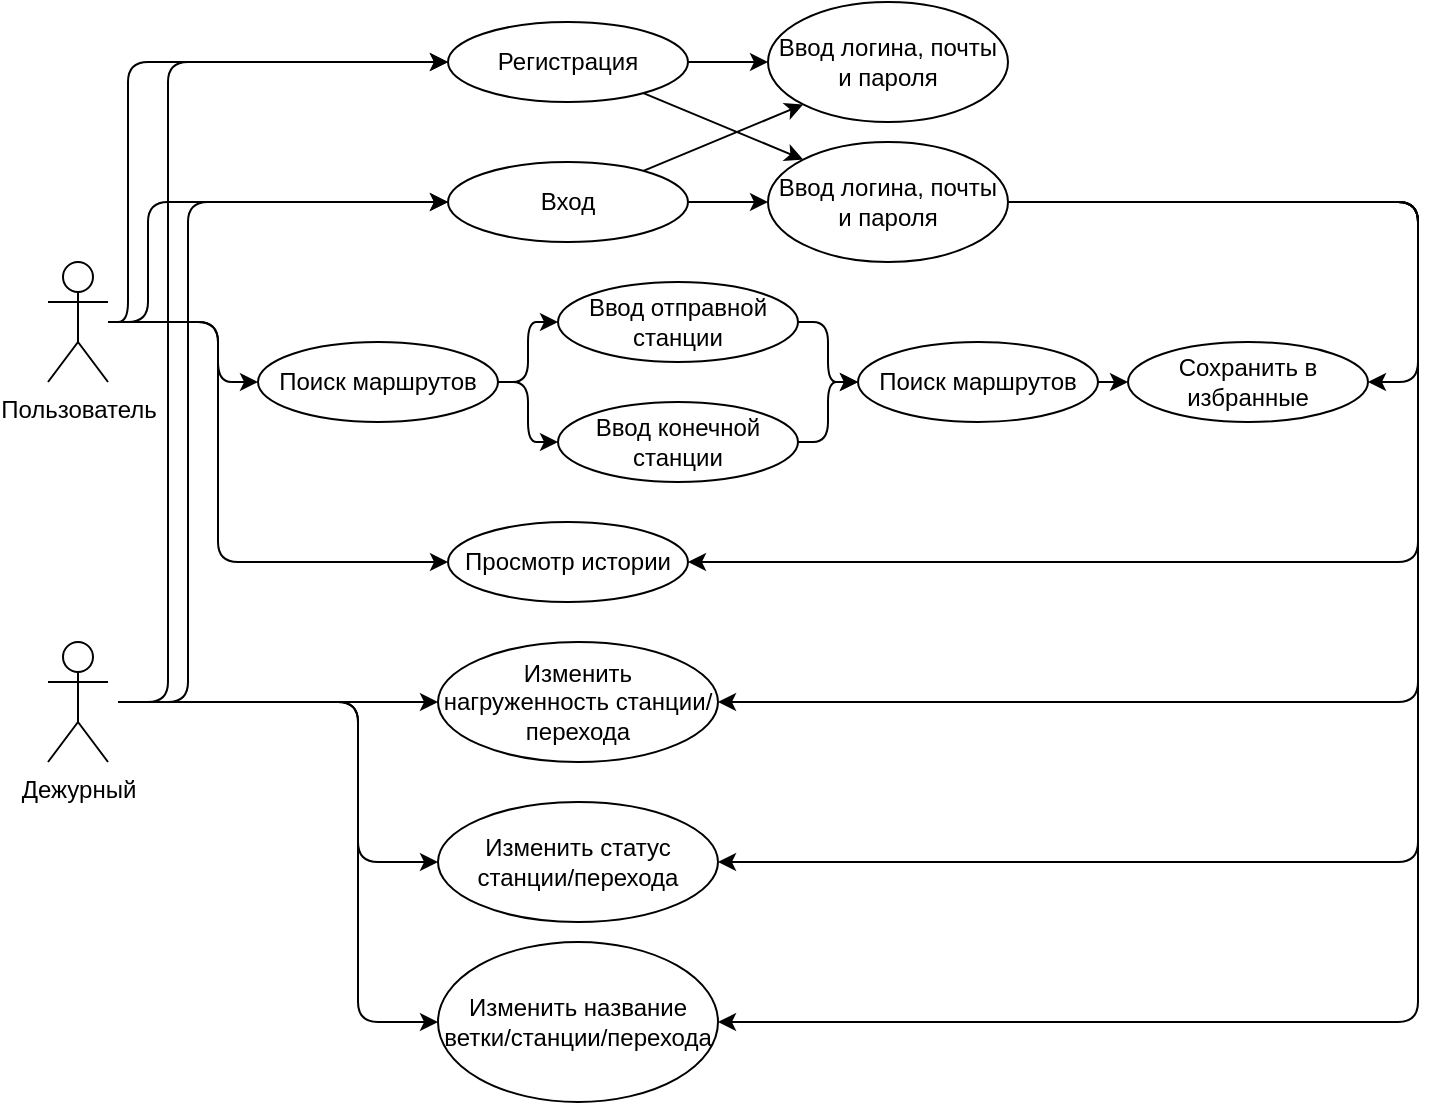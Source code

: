 <mxfile>
    <diagram id="rMYY26GnUD_YSgXo3cjE" name="Page-1">
        <mxGraphModel dx="1110" dy="764" grid="1" gridSize="10" guides="1" tooltips="1" connect="1" arrows="1" fold="1" page="1" pageScale="1" pageWidth="850" pageHeight="1100" math="0" shadow="0">
            <root>
                <mxCell id="0"/>
                <mxCell id="1" parent="0"/>
                <mxCell id="2" style="edgeStyle=orthogonalEdgeStyle;html=1;entryX=0;entryY=0.5;entryDx=0;entryDy=0;" parent="1" target="20" edge="1">
                    <mxGeometry relative="1" as="geometry">
                        <Array as="points">
                            <mxPoint x="125" y="380"/>
                            <mxPoint x="125" y="250"/>
                        </Array>
                        <mxPoint x="115" y="380" as="sourcePoint"/>
                    </mxGeometry>
                </mxCell>
                <mxCell id="3" style="edgeStyle=orthogonalEdgeStyle;html=1;entryX=0;entryY=0.5;entryDx=0;entryDy=0;" parent="1" target="23" edge="1">
                    <mxGeometry relative="1" as="geometry">
                        <Array as="points">
                            <mxPoint x="135" y="380"/>
                            <mxPoint x="135" y="320"/>
                        </Array>
                        <mxPoint x="115" y="380" as="sourcePoint"/>
                    </mxGeometry>
                </mxCell>
                <mxCell id="58" style="edgeStyle=orthogonalEdgeStyle;html=1;entryX=0;entryY=0.5;entryDx=0;entryDy=0;" parent="1" target="57" edge="1">
                    <mxGeometry relative="1" as="geometry">
                        <mxPoint x="115" y="380" as="sourcePoint"/>
                        <Array as="points">
                            <mxPoint x="170" y="380"/>
                            <mxPoint x="170" y="500"/>
                        </Array>
                    </mxGeometry>
                </mxCell>
                <mxCell id="85" style="edgeStyle=orthogonalEdgeStyle;html=1;entryX=0;entryY=0.5;entryDx=0;entryDy=0;" edge="1" parent="1" source="5" target="80">
                    <mxGeometry relative="1" as="geometry">
                        <Array as="points">
                            <mxPoint x="170" y="380"/>
                            <mxPoint x="170" y="410"/>
                        </Array>
                    </mxGeometry>
                </mxCell>
                <mxCell id="5" value="Пользователь" style="shape=umlActor;verticalLabelPosition=bottom;verticalAlign=top;html=1;outlineConnect=0;" parent="1" vertex="1">
                    <mxGeometry x="85" y="350" width="30" height="60" as="geometry"/>
                </mxCell>
                <mxCell id="9" style="edgeStyle=orthogonalEdgeStyle;html=1;entryX=0;entryY=0.5;entryDx=0;entryDy=0;" parent="1" target="20" edge="1">
                    <mxGeometry relative="1" as="geometry">
                        <Array as="points">
                            <mxPoint x="145" y="570"/>
                            <mxPoint x="145" y="250"/>
                        </Array>
                        <mxPoint x="120" y="570" as="sourcePoint"/>
                    </mxGeometry>
                </mxCell>
                <mxCell id="10" style="edgeStyle=orthogonalEdgeStyle;html=1;" parent="1" target="23" edge="1">
                    <mxGeometry relative="1" as="geometry">
                        <Array as="points">
                            <mxPoint x="155" y="570"/>
                            <mxPoint x="155" y="320"/>
                        </Array>
                        <mxPoint x="120" y="570" as="sourcePoint"/>
                    </mxGeometry>
                </mxCell>
                <mxCell id="11" style="edgeStyle=none;html=1;" parent="1" target="36" edge="1">
                    <mxGeometry relative="1" as="geometry">
                        <mxPoint x="120" y="570" as="sourcePoint"/>
                    </mxGeometry>
                </mxCell>
                <mxCell id="68" style="edgeStyle=orthogonalEdgeStyle;html=1;entryX=0;entryY=0.5;entryDx=0;entryDy=0;" parent="1" target="66" edge="1">
                    <mxGeometry relative="1" as="geometry">
                        <mxPoint x="120" y="570" as="sourcePoint"/>
                        <Array as="points">
                            <mxPoint x="240" y="570"/>
                            <mxPoint x="240" y="650"/>
                        </Array>
                    </mxGeometry>
                </mxCell>
                <mxCell id="87" style="edgeStyle=orthogonalEdgeStyle;html=1;entryX=0;entryY=0.5;entryDx=0;entryDy=0;" edge="1" parent="1" target="86">
                    <mxGeometry relative="1" as="geometry">
                        <mxPoint x="120" y="570" as="sourcePoint"/>
                        <Array as="points">
                            <mxPoint x="240" y="570"/>
                            <mxPoint x="240" y="730"/>
                        </Array>
                    </mxGeometry>
                </mxCell>
                <mxCell id="12" value="Дежурный" style="shape=umlActor;verticalLabelPosition=bottom;verticalAlign=top;html=1;outlineConnect=0;" parent="1" vertex="1">
                    <mxGeometry x="85" y="540" width="30" height="60" as="geometry"/>
                </mxCell>
                <mxCell id="18" style="edgeStyle=none;html=1;entryX=0;entryY=0.5;entryDx=0;entryDy=0;" parent="1" source="20" target="24" edge="1">
                    <mxGeometry relative="1" as="geometry"/>
                </mxCell>
                <mxCell id="19" style="edgeStyle=none;html=1;entryX=0;entryY=0;entryDx=0;entryDy=0;" parent="1" source="20" target="25" edge="1">
                    <mxGeometry relative="1" as="geometry"/>
                </mxCell>
                <mxCell id="20" value="Регистрация" style="ellipse;whiteSpace=wrap;html=1;" parent="1" vertex="1">
                    <mxGeometry x="285" y="230" width="120" height="40" as="geometry"/>
                </mxCell>
                <mxCell id="21" style="edgeStyle=none;html=1;entryX=0;entryY=1;entryDx=0;entryDy=0;" parent="1" source="23" target="24" edge="1">
                    <mxGeometry relative="1" as="geometry"/>
                </mxCell>
                <mxCell id="22" style="edgeStyle=none;html=1;entryX=0;entryY=0.5;entryDx=0;entryDy=0;" parent="1" source="23" target="25" edge="1">
                    <mxGeometry relative="1" as="geometry"/>
                </mxCell>
                <mxCell id="23" value="Вход" style="ellipse;whiteSpace=wrap;html=1;" parent="1" vertex="1">
                    <mxGeometry x="285" y="300" width="120" height="40" as="geometry"/>
                </mxCell>
                <mxCell id="24" value="Ввод логина, почты и пароля" style="ellipse;whiteSpace=wrap;html=1;" parent="1" vertex="1">
                    <mxGeometry x="445" y="220" width="120" height="60" as="geometry"/>
                </mxCell>
                <mxCell id="56" style="edgeStyle=orthogonalEdgeStyle;html=1;exitX=1;exitY=0.5;exitDx=0;exitDy=0;entryX=1;entryY=0.5;entryDx=0;entryDy=0;" parent="1" source="25" target="31" edge="1">
                    <mxGeometry relative="1" as="geometry">
                        <Array as="points">
                            <mxPoint x="770" y="320"/>
                            <mxPoint x="770" y="410"/>
                        </Array>
                    </mxGeometry>
                </mxCell>
                <mxCell id="63" style="edgeStyle=orthogonalEdgeStyle;html=1;exitX=1;exitY=0.5;exitDx=0;exitDy=0;entryX=1;entryY=0.5;entryDx=0;entryDy=0;" parent="1" source="25" target="36" edge="1">
                    <mxGeometry relative="1" as="geometry">
                        <Array as="points">
                            <mxPoint x="770" y="320"/>
                            <mxPoint x="770" y="570"/>
                        </Array>
                    </mxGeometry>
                </mxCell>
                <mxCell id="65" style="edgeStyle=orthogonalEdgeStyle;html=1;exitX=1;exitY=0.5;exitDx=0;exitDy=0;entryX=1;entryY=0.5;entryDx=0;entryDy=0;" parent="1" source="25" target="57" edge="1">
                    <mxGeometry relative="1" as="geometry">
                        <Array as="points">
                            <mxPoint x="770" y="320"/>
                            <mxPoint x="770" y="500"/>
                        </Array>
                    </mxGeometry>
                </mxCell>
                <mxCell id="70" style="edgeStyle=orthogonalEdgeStyle;html=1;exitX=1;exitY=0.5;exitDx=0;exitDy=0;entryX=1;entryY=0.5;entryDx=0;entryDy=0;" parent="1" source="25" target="66" edge="1">
                    <mxGeometry relative="1" as="geometry">
                        <Array as="points">
                            <mxPoint x="770" y="320"/>
                            <mxPoint x="770" y="650"/>
                        </Array>
                    </mxGeometry>
                </mxCell>
                <mxCell id="88" style="edgeStyle=orthogonalEdgeStyle;html=1;exitX=1;exitY=0.5;exitDx=0;exitDy=0;entryX=1;entryY=0.5;entryDx=0;entryDy=0;" edge="1" parent="1" source="25" target="86">
                    <mxGeometry relative="1" as="geometry">
                        <Array as="points">
                            <mxPoint x="770" y="320"/>
                            <mxPoint x="770" y="730"/>
                        </Array>
                    </mxGeometry>
                </mxCell>
                <mxCell id="25" value="&lt;span style=&quot;color: rgb(0, 0, 0);&quot;&gt;Ввод логина, почты и пароля&lt;/span&gt;" style="ellipse;whiteSpace=wrap;html=1;" parent="1" vertex="1">
                    <mxGeometry x="445" y="290" width="120" height="60" as="geometry"/>
                </mxCell>
                <mxCell id="53" style="edgeStyle=orthogonalEdgeStyle;html=1;exitX=1;exitY=0.5;exitDx=0;exitDy=0;entryX=0;entryY=0.5;entryDx=0;entryDy=0;" parent="1" source="29" target="30" edge="1">
                    <mxGeometry relative="1" as="geometry"/>
                </mxCell>
                <mxCell id="29" value="Ввод отправной станции" style="ellipse;whiteSpace=wrap;html=1;" parent="1" vertex="1">
                    <mxGeometry x="340" y="360" width="120" height="40" as="geometry"/>
                </mxCell>
                <mxCell id="55" style="edgeStyle=none;html=1;exitX=1;exitY=0.5;exitDx=0;exitDy=0;" parent="1" source="30" target="31" edge="1">
                    <mxGeometry relative="1" as="geometry"/>
                </mxCell>
                <mxCell id="30" value="Поиск маршрутов" style="ellipse;whiteSpace=wrap;html=1;" parent="1" vertex="1">
                    <mxGeometry x="490" y="390" width="120" height="40" as="geometry"/>
                </mxCell>
                <mxCell id="31" value="Сохранить в избранные" style="ellipse;whiteSpace=wrap;html=1;" parent="1" vertex="1">
                    <mxGeometry x="625" y="390" width="120" height="40" as="geometry"/>
                </mxCell>
                <mxCell id="36" value="Изменить нагруженность станции/перехода" style="ellipse;whiteSpace=wrap;html=1;" parent="1" vertex="1">
                    <mxGeometry x="280" y="540" width="140" height="60" as="geometry"/>
                </mxCell>
                <mxCell id="54" style="edgeStyle=orthogonalEdgeStyle;html=1;exitX=1;exitY=0.5;exitDx=0;exitDy=0;entryX=0;entryY=0.5;entryDx=0;entryDy=0;" parent="1" source="43" target="30" edge="1">
                    <mxGeometry relative="1" as="geometry"/>
                </mxCell>
                <mxCell id="43" value="Ввод конечной станции" style="ellipse;whiteSpace=wrap;html=1;" parent="1" vertex="1">
                    <mxGeometry x="340" y="420" width="120" height="40" as="geometry"/>
                </mxCell>
                <mxCell id="57" value="Просмотр истории" style="ellipse;whiteSpace=wrap;html=1;" parent="1" vertex="1">
                    <mxGeometry x="285" y="480" width="120" height="40" as="geometry"/>
                </mxCell>
                <mxCell id="66" value="Изменить статус станции/перехода" style="ellipse;whiteSpace=wrap;html=1;" parent="1" vertex="1">
                    <mxGeometry x="280" y="620" width="140" height="60" as="geometry"/>
                </mxCell>
                <mxCell id="83" style="edgeStyle=orthogonalEdgeStyle;html=1;exitX=1;exitY=0.5;exitDx=0;exitDy=0;entryX=0;entryY=0.5;entryDx=0;entryDy=0;" edge="1" parent="1" source="80" target="29">
                    <mxGeometry relative="1" as="geometry"/>
                </mxCell>
                <mxCell id="84" style="edgeStyle=orthogonalEdgeStyle;html=1;exitX=1;exitY=0.5;exitDx=0;exitDy=0;entryX=0;entryY=0.5;entryDx=0;entryDy=0;" edge="1" parent="1" source="80" target="43">
                    <mxGeometry relative="1" as="geometry"/>
                </mxCell>
                <mxCell id="80" value="Поиск маршрутов" style="ellipse;whiteSpace=wrap;html=1;" vertex="1" parent="1">
                    <mxGeometry x="190" y="390" width="120" height="40" as="geometry"/>
                </mxCell>
                <mxCell id="86" value="Изменить название ветки/станции/перехода" style="ellipse;whiteSpace=wrap;html=1;" vertex="1" parent="1">
                    <mxGeometry x="280" y="690" width="140" height="80" as="geometry"/>
                </mxCell>
            </root>
        </mxGraphModel>
    </diagram>
</mxfile>